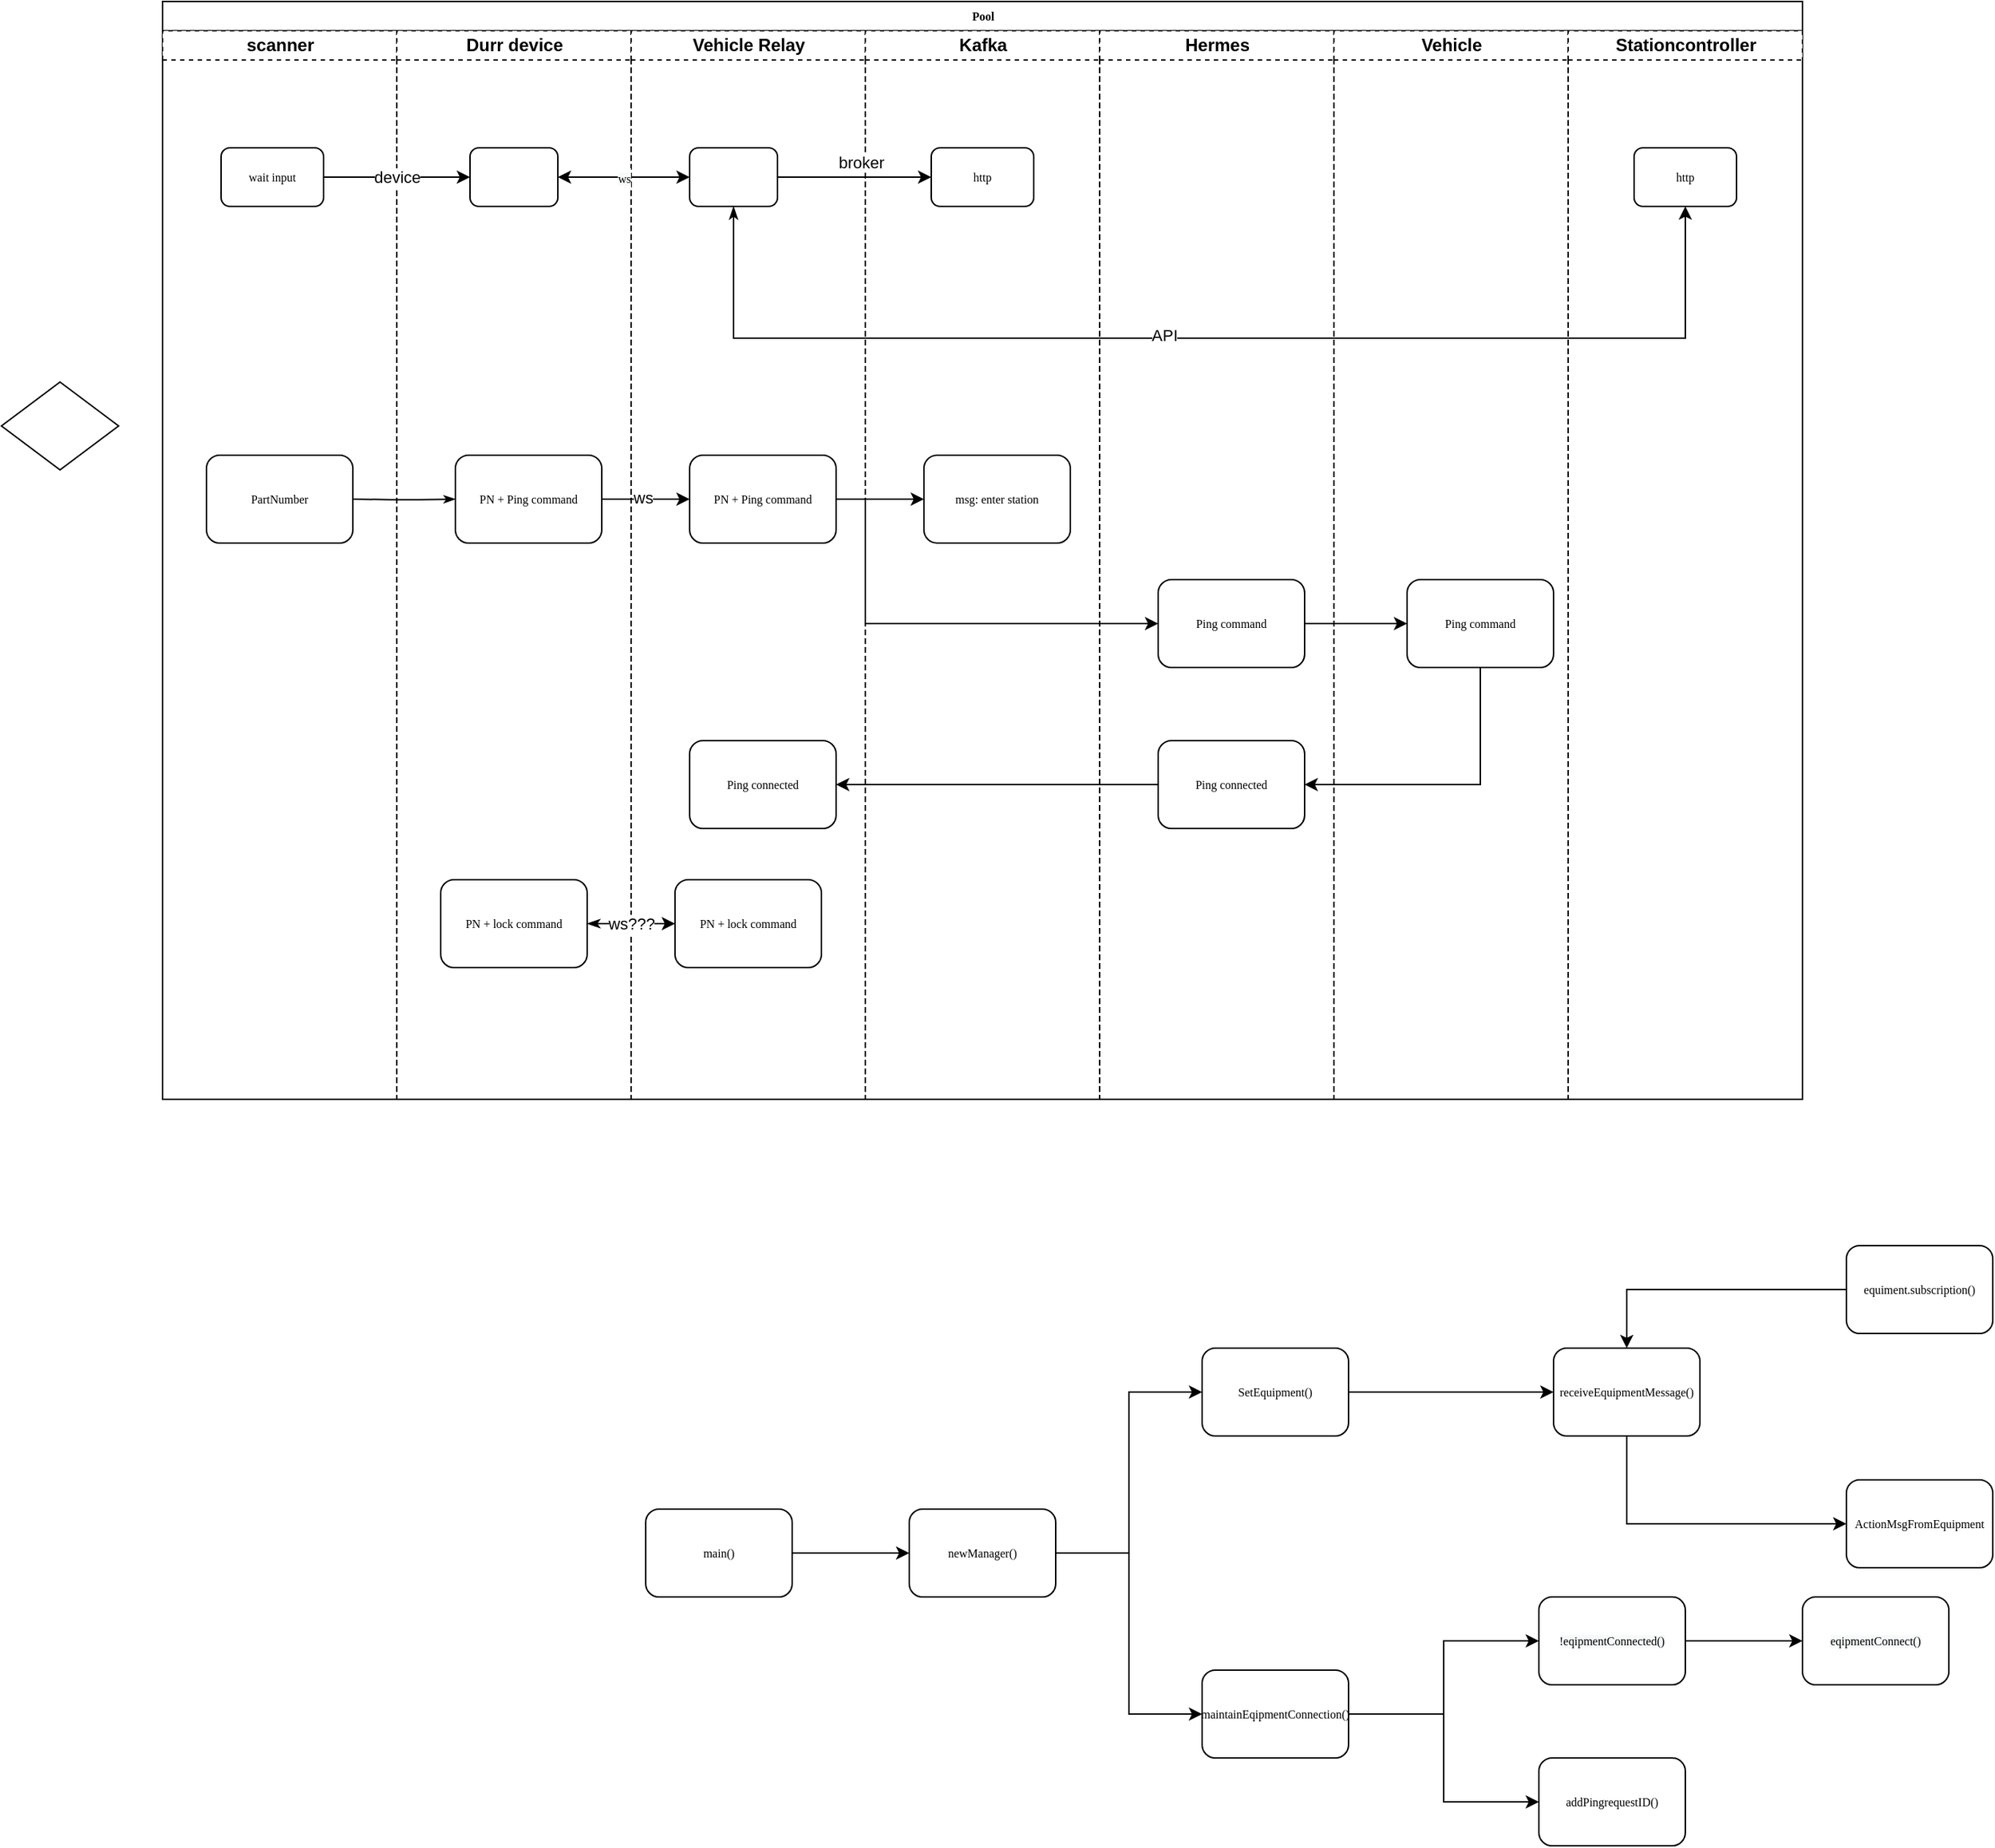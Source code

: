 <mxfile version="20.6.0" type="github">
  <diagram name="Page-1" id="74e2e168-ea6b-b213-b513-2b3c1d86103e">
    <mxGraphModel dx="2197" dy="703" grid="1" gridSize="10" guides="1" tooltips="1" connect="1" arrows="1" fold="1" page="1" pageScale="1" pageWidth="1100" pageHeight="850" background="none" math="0" shadow="0">
      <root>
        <mxCell id="0" />
        <mxCell id="1" parent="0" />
        <mxCell id="77e6c97f196da883-1" value="Pool" style="swimlane;html=1;childLayout=stackLayout;startSize=20;rounded=0;shadow=0;labelBackgroundColor=none;strokeWidth=1;fontFamily=Verdana;fontSize=8;align=center;" parent="1" vertex="1">
          <mxGeometry x="10" y="30" width="1120" height="750" as="geometry" />
        </mxCell>
        <mxCell id="77e6c97f196da883-2" value="scanner" style="swimlane;html=1;startSize=20;dashed=1;" parent="77e6c97f196da883-1" vertex="1">
          <mxGeometry y="20" width="160" height="730" as="geometry" />
        </mxCell>
        <mxCell id="gojBhNu8-mffjnpDz7BF-5" value="PartNumber" style="rounded=1;whiteSpace=wrap;html=1;shadow=0;labelBackgroundColor=none;strokeWidth=1;fontFamily=Verdana;fontSize=8;align=center;" vertex="1" parent="77e6c97f196da883-2">
          <mxGeometry x="30" y="290" width="100" height="60" as="geometry" />
        </mxCell>
        <mxCell id="gojBhNu8-mffjnpDz7BF-18" value="wait input" style="rounded=1;whiteSpace=wrap;html=1;shadow=0;labelBackgroundColor=none;strokeWidth=1;fontFamily=Verdana;fontSize=8;align=center;" vertex="1" parent="77e6c97f196da883-2">
          <mxGeometry x="40" y="80" width="70" height="40" as="geometry" />
        </mxCell>
        <mxCell id="77e6c97f196da883-3" value="Durr device" style="swimlane;html=1;startSize=20;dashed=1;" parent="77e6c97f196da883-1" vertex="1">
          <mxGeometry x="160" y="20" width="160" height="730" as="geometry" />
        </mxCell>
        <mxCell id="77e6c97f196da883-11" value="PN + Ping command" style="rounded=1;whiteSpace=wrap;html=1;shadow=0;labelBackgroundColor=none;strokeWidth=1;fontFamily=Verdana;fontSize=8;align=center;" parent="77e6c97f196da883-3" vertex="1">
          <mxGeometry x="40" y="290" width="100" height="60" as="geometry" />
        </mxCell>
        <mxCell id="gojBhNu8-mffjnpDz7BF-17" value="" style="rounded=1;whiteSpace=wrap;html=1;shadow=0;labelBackgroundColor=none;strokeWidth=1;fontFamily=Verdana;fontSize=8;align=center;" vertex="1" parent="77e6c97f196da883-3">
          <mxGeometry x="50" y="80" width="60" height="40" as="geometry" />
        </mxCell>
        <mxCell id="gojBhNu8-mffjnpDz7BF-32" value="PN + lock command" style="rounded=1;whiteSpace=wrap;html=1;shadow=0;labelBackgroundColor=none;strokeWidth=1;fontFamily=Verdana;fontSize=8;align=center;" vertex="1" parent="77e6c97f196da883-3">
          <mxGeometry x="30" y="580" width="100" height="60" as="geometry" />
        </mxCell>
        <mxCell id="77e6c97f196da883-4" value="Vehicle Relay" style="swimlane;html=1;startSize=20;dashed=1;" parent="77e6c97f196da883-1" vertex="1">
          <mxGeometry x="320" y="20" width="160" height="730" as="geometry" />
        </mxCell>
        <mxCell id="gojBhNu8-mffjnpDz7BF-3" value="PN + Ping command" style="rounded=1;whiteSpace=wrap;html=1;shadow=0;labelBackgroundColor=none;strokeWidth=1;fontFamily=Verdana;fontSize=8;align=center;" vertex="1" parent="77e6c97f196da883-4">
          <mxGeometry x="40" y="290" width="100" height="60" as="geometry" />
        </mxCell>
        <mxCell id="gojBhNu8-mffjnpDz7BF-14" value="Ping connected" style="rounded=1;whiteSpace=wrap;html=1;shadow=0;labelBackgroundColor=none;strokeWidth=1;fontFamily=Verdana;fontSize=8;align=center;" vertex="1" parent="77e6c97f196da883-4">
          <mxGeometry x="40" y="485" width="100" height="60" as="geometry" />
        </mxCell>
        <mxCell id="gojBhNu8-mffjnpDz7BF-20" value="" style="rounded=1;whiteSpace=wrap;html=1;shadow=0;labelBackgroundColor=none;strokeWidth=1;fontFamily=Verdana;fontSize=8;align=center;" vertex="1" parent="77e6c97f196da883-4">
          <mxGeometry x="40" y="80" width="60" height="40" as="geometry" />
        </mxCell>
        <mxCell id="gojBhNu8-mffjnpDz7BF-38" value="PN + lock command" style="rounded=1;whiteSpace=wrap;html=1;shadow=0;labelBackgroundColor=none;strokeWidth=1;fontFamily=Verdana;fontSize=8;align=center;" vertex="1" parent="77e6c97f196da883-4">
          <mxGeometry x="30" y="580" width="100" height="60" as="geometry" />
        </mxCell>
        <mxCell id="77e6c97f196da883-5" value="Kafka" style="swimlane;html=1;startSize=20;dashed=1;" parent="77e6c97f196da883-1" vertex="1">
          <mxGeometry x="480" y="20" width="160" height="730" as="geometry" />
        </mxCell>
        <mxCell id="gojBhNu8-mffjnpDz7BF-2" value="msg: enter station" style="rounded=1;whiteSpace=wrap;html=1;shadow=0;labelBackgroundColor=none;strokeWidth=1;fontFamily=Verdana;fontSize=8;align=center;" vertex="1" parent="77e6c97f196da883-5">
          <mxGeometry x="40" y="290" width="100" height="60" as="geometry" />
        </mxCell>
        <mxCell id="gojBhNu8-mffjnpDz7BF-22" value="http" style="rounded=1;whiteSpace=wrap;html=1;shadow=0;labelBackgroundColor=none;strokeWidth=1;fontFamily=Verdana;fontSize=8;align=center;" vertex="1" parent="77e6c97f196da883-5">
          <mxGeometry x="45" y="80" width="70" height="40" as="geometry" />
        </mxCell>
        <mxCell id="77e6c97f196da883-26" style="edgeStyle=orthogonalEdgeStyle;rounded=1;html=1;labelBackgroundColor=none;startArrow=none;startFill=0;startSize=5;endArrow=classicThin;endFill=1;endSize=5;jettySize=auto;orthogonalLoop=1;strokeWidth=1;fontFamily=Verdana;fontSize=8" parent="77e6c97f196da883-1" target="77e6c97f196da883-11" edge="1">
          <mxGeometry relative="1" as="geometry">
            <mxPoint x="130" y="340" as="sourcePoint" />
          </mxGeometry>
        </mxCell>
        <mxCell id="gojBhNu8-mffjnpDz7BF-6" style="edgeStyle=orthogonalEdgeStyle;rounded=0;orthogonalLoop=1;jettySize=auto;html=1;exitX=1;exitY=0.5;exitDx=0;exitDy=0;entryX=0;entryY=0.5;entryDx=0;entryDy=0;" edge="1" parent="77e6c97f196da883-1" source="77e6c97f196da883-11" target="gojBhNu8-mffjnpDz7BF-3">
          <mxGeometry relative="1" as="geometry" />
        </mxCell>
        <mxCell id="gojBhNu8-mffjnpDz7BF-33" value="ws" style="edgeLabel;html=1;align=center;verticalAlign=middle;resizable=0;points=[];" vertex="1" connectable="0" parent="gojBhNu8-mffjnpDz7BF-6">
          <mxGeometry x="-0.06" y="1" relative="1" as="geometry">
            <mxPoint as="offset" />
          </mxGeometry>
        </mxCell>
        <mxCell id="gojBhNu8-mffjnpDz7BF-7" style="edgeStyle=orthogonalEdgeStyle;rounded=0;orthogonalLoop=1;jettySize=auto;html=1;exitX=1;exitY=0.5;exitDx=0;exitDy=0;" edge="1" parent="77e6c97f196da883-1" source="gojBhNu8-mffjnpDz7BF-3" target="gojBhNu8-mffjnpDz7BF-2">
          <mxGeometry relative="1" as="geometry" />
        </mxCell>
        <mxCell id="gojBhNu8-mffjnpDz7BF-9" style="edgeStyle=orthogonalEdgeStyle;rounded=0;orthogonalLoop=1;jettySize=auto;html=1;exitX=1;exitY=0.5;exitDx=0;exitDy=0;entryX=0;entryY=0.5;entryDx=0;entryDy=0;" edge="1" parent="77e6c97f196da883-1" source="gojBhNu8-mffjnpDz7BF-3" target="gojBhNu8-mffjnpDz7BF-8">
          <mxGeometry relative="1" as="geometry">
            <Array as="points">
              <mxPoint x="480" y="340" />
              <mxPoint x="480" y="425" />
            </Array>
          </mxGeometry>
        </mxCell>
        <mxCell id="gojBhNu8-mffjnpDz7BF-12" style="edgeStyle=orthogonalEdgeStyle;rounded=0;orthogonalLoop=1;jettySize=auto;html=1;entryX=0;entryY=0.5;entryDx=0;entryDy=0;" edge="1" parent="77e6c97f196da883-1" source="gojBhNu8-mffjnpDz7BF-8" target="gojBhNu8-mffjnpDz7BF-11">
          <mxGeometry relative="1" as="geometry" />
        </mxCell>
        <mxCell id="gojBhNu8-mffjnpDz7BF-15" style="edgeStyle=orthogonalEdgeStyle;rounded=0;orthogonalLoop=1;jettySize=auto;html=1;entryX=1;entryY=0.5;entryDx=0;entryDy=0;" edge="1" parent="77e6c97f196da883-1" source="gojBhNu8-mffjnpDz7BF-11" target="gojBhNu8-mffjnpDz7BF-13">
          <mxGeometry relative="1" as="geometry">
            <Array as="points">
              <mxPoint x="900" y="535" />
            </Array>
          </mxGeometry>
        </mxCell>
        <mxCell id="gojBhNu8-mffjnpDz7BF-16" style="edgeStyle=orthogonalEdgeStyle;rounded=0;orthogonalLoop=1;jettySize=auto;html=1;entryX=1;entryY=0.5;entryDx=0;entryDy=0;" edge="1" parent="77e6c97f196da883-1" source="gojBhNu8-mffjnpDz7BF-13" target="gojBhNu8-mffjnpDz7BF-14">
          <mxGeometry relative="1" as="geometry" />
        </mxCell>
        <mxCell id="77e6c97f196da883-6" value="Hermes" style="swimlane;html=1;startSize=20;dashed=1;" parent="77e6c97f196da883-1" vertex="1">
          <mxGeometry x="640" y="20" width="160" height="730" as="geometry">
            <mxRectangle x="640" y="20" width="40" height="730" as="alternateBounds" />
          </mxGeometry>
        </mxCell>
        <mxCell id="gojBhNu8-mffjnpDz7BF-8" value="Ping command" style="rounded=1;whiteSpace=wrap;html=1;shadow=0;labelBackgroundColor=none;strokeWidth=1;fontFamily=Verdana;fontSize=8;align=center;" vertex="1" parent="77e6c97f196da883-6">
          <mxGeometry x="40" y="375" width="100" height="60" as="geometry" />
        </mxCell>
        <mxCell id="gojBhNu8-mffjnpDz7BF-13" value="Ping connected" style="rounded=1;whiteSpace=wrap;html=1;shadow=0;labelBackgroundColor=none;strokeWidth=1;fontFamily=Verdana;fontSize=8;align=center;" vertex="1" parent="77e6c97f196da883-6">
          <mxGeometry x="40" y="485" width="100" height="60" as="geometry" />
        </mxCell>
        <mxCell id="77e6c97f196da883-7" value="Vehicle" style="swimlane;html=1;startSize=20;dashed=1;" parent="77e6c97f196da883-1" vertex="1">
          <mxGeometry x="800" y="20" width="160" height="730" as="geometry" />
        </mxCell>
        <mxCell id="gojBhNu8-mffjnpDz7BF-11" value="Ping command" style="rounded=1;whiteSpace=wrap;html=1;shadow=0;labelBackgroundColor=none;strokeWidth=1;fontFamily=Verdana;fontSize=8;align=center;" vertex="1" parent="77e6c97f196da883-7">
          <mxGeometry x="50" y="375" width="100" height="60" as="geometry" />
        </mxCell>
        <mxCell id="gojBhNu8-mffjnpDz7BF-19" value="device" style="edgeStyle=orthogonalEdgeStyle;rounded=0;orthogonalLoop=1;jettySize=auto;html=1;exitX=1;exitY=0.5;exitDx=0;exitDy=0;entryX=0;entryY=0.5;entryDx=0;entryDy=0;" edge="1" parent="77e6c97f196da883-1" source="gojBhNu8-mffjnpDz7BF-18" target="gojBhNu8-mffjnpDz7BF-17">
          <mxGeometry relative="1" as="geometry" />
        </mxCell>
        <mxCell id="gojBhNu8-mffjnpDz7BF-21" value="&lt;span style=&quot;font-family: Verdana; font-size: 8px; background-color: rgb(248, 249, 250);&quot;&gt;ws&lt;/span&gt;" style="edgeStyle=orthogonalEdgeStyle;rounded=0;orthogonalLoop=1;jettySize=auto;html=1;entryX=1;entryY=0.5;entryDx=0;entryDy=0;startArrow=classic;startFill=1;" edge="1" parent="77e6c97f196da883-1" source="gojBhNu8-mffjnpDz7BF-20" target="gojBhNu8-mffjnpDz7BF-17">
          <mxGeometry relative="1" as="geometry" />
        </mxCell>
        <mxCell id="gojBhNu8-mffjnpDz7BF-28" style="edgeStyle=orthogonalEdgeStyle;rounded=0;orthogonalLoop=1;jettySize=auto;html=1;exitX=1;exitY=0.5;exitDx=0;exitDy=0;" edge="1" parent="77e6c97f196da883-1" source="gojBhNu8-mffjnpDz7BF-20" target="gojBhNu8-mffjnpDz7BF-22">
          <mxGeometry relative="1" as="geometry" />
        </mxCell>
        <mxCell id="gojBhNu8-mffjnpDz7BF-31" value="broker" style="edgeLabel;html=1;align=center;verticalAlign=middle;resizable=0;points=[];" vertex="1" connectable="0" parent="gojBhNu8-mffjnpDz7BF-28">
          <mxGeometry x="0.2" y="3" relative="1" as="geometry">
            <mxPoint x="-6" y="-7" as="offset" />
          </mxGeometry>
        </mxCell>
        <mxCell id="gojBhNu8-mffjnpDz7BF-39" value="ws???" style="edgeStyle=orthogonalEdgeStyle;rounded=0;orthogonalLoop=1;jettySize=auto;html=1;entryX=0;entryY=0.5;entryDx=0;entryDy=0;startArrow=classicThin;startFill=1;" edge="1" parent="77e6c97f196da883-1" source="gojBhNu8-mffjnpDz7BF-32" target="gojBhNu8-mffjnpDz7BF-38">
          <mxGeometry relative="1" as="geometry" />
        </mxCell>
        <mxCell id="77e6c97f196da883-16" value="" style="rhombus;whiteSpace=wrap;html=1;rounded=0;shadow=0;labelBackgroundColor=none;strokeWidth=1;fontFamily=Verdana;fontSize=8;align=center;" parent="1" vertex="1">
          <mxGeometry x="-100" y="290" width="80" height="60" as="geometry" />
        </mxCell>
        <mxCell id="gojBhNu8-mffjnpDz7BF-25" value="Stationcontroller" style="swimlane;html=1;startSize=20;dashed=1;" vertex="1" parent="1">
          <mxGeometry x="970" y="50" width="160" height="730" as="geometry" />
        </mxCell>
        <mxCell id="gojBhNu8-mffjnpDz7BF-27" value="http" style="rounded=1;whiteSpace=wrap;html=1;shadow=0;labelBackgroundColor=none;strokeWidth=1;fontFamily=Verdana;fontSize=8;align=center;" vertex="1" parent="gojBhNu8-mffjnpDz7BF-25">
          <mxGeometry x="45" y="80" width="70" height="40" as="geometry" />
        </mxCell>
        <mxCell id="gojBhNu8-mffjnpDz7BF-29" style="edgeStyle=orthogonalEdgeStyle;rounded=0;orthogonalLoop=1;jettySize=auto;html=1;exitX=0.5;exitY=1;exitDx=0;exitDy=0;entryX=0.5;entryY=1;entryDx=0;entryDy=0;startArrow=classicThin;startFill=1;" edge="1" parent="1" source="gojBhNu8-mffjnpDz7BF-20" target="gojBhNu8-mffjnpDz7BF-27">
          <mxGeometry relative="1" as="geometry">
            <Array as="points">
              <mxPoint x="400" y="260" />
              <mxPoint x="1050" y="260" />
            </Array>
          </mxGeometry>
        </mxCell>
        <mxCell id="gojBhNu8-mffjnpDz7BF-30" value="API" style="edgeLabel;html=1;align=center;verticalAlign=middle;resizable=0;points=[];" vertex="1" connectable="0" parent="gojBhNu8-mffjnpDz7BF-29">
          <mxGeometry x="-0.076" y="2" relative="1" as="geometry">
            <mxPoint as="offset" />
          </mxGeometry>
        </mxCell>
        <mxCell id="gojBhNu8-mffjnpDz7BF-42" style="edgeStyle=orthogonalEdgeStyle;rounded=0;orthogonalLoop=1;jettySize=auto;html=1;entryX=0;entryY=0.5;entryDx=0;entryDy=0;startArrow=none;startFill=0;" edge="1" parent="1" source="gojBhNu8-mffjnpDz7BF-40" target="gojBhNu8-mffjnpDz7BF-41">
          <mxGeometry relative="1" as="geometry" />
        </mxCell>
        <mxCell id="gojBhNu8-mffjnpDz7BF-40" value="main()" style="rounded=1;whiteSpace=wrap;html=1;shadow=0;labelBackgroundColor=none;strokeWidth=1;fontFamily=Verdana;fontSize=8;align=center;" vertex="1" parent="1">
          <mxGeometry x="340" y="1060" width="100" height="60" as="geometry" />
        </mxCell>
        <mxCell id="gojBhNu8-mffjnpDz7BF-48" style="edgeStyle=orthogonalEdgeStyle;rounded=0;orthogonalLoop=1;jettySize=auto;html=1;entryX=0;entryY=0.5;entryDx=0;entryDy=0;startArrow=none;startFill=0;" edge="1" parent="1" source="gojBhNu8-mffjnpDz7BF-41" target="gojBhNu8-mffjnpDz7BF-45">
          <mxGeometry relative="1" as="geometry" />
        </mxCell>
        <mxCell id="gojBhNu8-mffjnpDz7BF-49" style="edgeStyle=orthogonalEdgeStyle;rounded=0;orthogonalLoop=1;jettySize=auto;html=1;exitX=1;exitY=0.5;exitDx=0;exitDy=0;entryX=0;entryY=0.5;entryDx=0;entryDy=0;startArrow=none;startFill=0;" edge="1" parent="1" source="gojBhNu8-mffjnpDz7BF-41" target="gojBhNu8-mffjnpDz7BF-43">
          <mxGeometry relative="1" as="geometry" />
        </mxCell>
        <mxCell id="gojBhNu8-mffjnpDz7BF-41" value="newManager()" style="rounded=1;whiteSpace=wrap;html=1;shadow=0;labelBackgroundColor=none;strokeWidth=1;fontFamily=Verdana;fontSize=8;align=center;" vertex="1" parent="1">
          <mxGeometry x="520" y="1060" width="100" height="60" as="geometry" />
        </mxCell>
        <mxCell id="gojBhNu8-mffjnpDz7BF-56" value="" style="edgeStyle=orthogonalEdgeStyle;rounded=0;orthogonalLoop=1;jettySize=auto;html=1;startArrow=none;startFill=0;" edge="1" parent="1" source="gojBhNu8-mffjnpDz7BF-43" target="gojBhNu8-mffjnpDz7BF-55">
          <mxGeometry relative="1" as="geometry" />
        </mxCell>
        <mxCell id="gojBhNu8-mffjnpDz7BF-60" value="" style="edgeStyle=orthogonalEdgeStyle;rounded=0;orthogonalLoop=1;jettySize=auto;html=1;startArrow=none;startFill=0;" edge="1" parent="1" source="gojBhNu8-mffjnpDz7BF-43" target="gojBhNu8-mffjnpDz7BF-59">
          <mxGeometry relative="1" as="geometry" />
        </mxCell>
        <mxCell id="gojBhNu8-mffjnpDz7BF-43" value="maintainEqipmentConnection()" style="rounded=1;whiteSpace=wrap;html=1;shadow=0;labelBackgroundColor=none;strokeWidth=1;fontFamily=Verdana;fontSize=8;align=center;" vertex="1" parent="1">
          <mxGeometry x="720" y="1170" width="100" height="60" as="geometry" />
        </mxCell>
        <mxCell id="gojBhNu8-mffjnpDz7BF-50" style="edgeStyle=orthogonalEdgeStyle;rounded=0;orthogonalLoop=1;jettySize=auto;html=1;entryX=0;entryY=0.5;entryDx=0;entryDy=0;startArrow=none;startFill=0;" edge="1" parent="1" source="gojBhNu8-mffjnpDz7BF-45" target="gojBhNu8-mffjnpDz7BF-47">
          <mxGeometry relative="1" as="geometry" />
        </mxCell>
        <mxCell id="gojBhNu8-mffjnpDz7BF-45" value="SetEquipment()" style="rounded=1;whiteSpace=wrap;html=1;shadow=0;labelBackgroundColor=none;strokeWidth=1;fontFamily=Verdana;fontSize=8;align=center;" vertex="1" parent="1">
          <mxGeometry x="720" y="950" width="100" height="60" as="geometry" />
        </mxCell>
        <mxCell id="gojBhNu8-mffjnpDz7BF-52" value="" style="edgeStyle=orthogonalEdgeStyle;rounded=0;orthogonalLoop=1;jettySize=auto;html=1;startArrow=none;startFill=0;" edge="1" parent="1" source="gojBhNu8-mffjnpDz7BF-47" target="gojBhNu8-mffjnpDz7BF-51">
          <mxGeometry relative="1" as="geometry">
            <Array as="points">
              <mxPoint x="1010" y="1070" />
            </Array>
          </mxGeometry>
        </mxCell>
        <mxCell id="gojBhNu8-mffjnpDz7BF-47" value="receiveEquipmentMessage()" style="rounded=1;whiteSpace=wrap;html=1;shadow=0;labelBackgroundColor=none;strokeWidth=1;fontFamily=Verdana;fontSize=8;align=center;" vertex="1" parent="1">
          <mxGeometry x="960" y="950" width="100" height="60" as="geometry" />
        </mxCell>
        <mxCell id="gojBhNu8-mffjnpDz7BF-51" value="ActionMsgFromEquipment" style="rounded=1;whiteSpace=wrap;html=1;shadow=0;labelBackgroundColor=none;strokeWidth=1;fontFamily=Verdana;fontSize=8;align=center;" vertex="1" parent="1">
          <mxGeometry x="1160" y="1040" width="100" height="60" as="geometry" />
        </mxCell>
        <mxCell id="gojBhNu8-mffjnpDz7BF-54" style="edgeStyle=orthogonalEdgeStyle;rounded=0;orthogonalLoop=1;jettySize=auto;html=1;entryX=0.5;entryY=0;entryDx=0;entryDy=0;startArrow=none;startFill=0;" edge="1" parent="1" source="gojBhNu8-mffjnpDz7BF-53" target="gojBhNu8-mffjnpDz7BF-47">
          <mxGeometry relative="1" as="geometry" />
        </mxCell>
        <mxCell id="gojBhNu8-mffjnpDz7BF-53" value="equiment.subscription()" style="rounded=1;whiteSpace=wrap;html=1;shadow=0;labelBackgroundColor=none;strokeWidth=1;fontFamily=Verdana;fontSize=8;align=center;" vertex="1" parent="1">
          <mxGeometry x="1160" y="880" width="100" height="60" as="geometry" />
        </mxCell>
        <mxCell id="gojBhNu8-mffjnpDz7BF-58" style="edgeStyle=orthogonalEdgeStyle;rounded=0;orthogonalLoop=1;jettySize=auto;html=1;exitX=1;exitY=0.5;exitDx=0;exitDy=0;entryX=0;entryY=0.5;entryDx=0;entryDy=0;startArrow=none;startFill=0;" edge="1" parent="1" source="gojBhNu8-mffjnpDz7BF-55" target="gojBhNu8-mffjnpDz7BF-57">
          <mxGeometry relative="1" as="geometry" />
        </mxCell>
        <mxCell id="gojBhNu8-mffjnpDz7BF-55" value="&lt;span style=&quot;color: rgb(0, 0, 0); font-family: Verdana; font-size: 8px; font-style: normal; font-variant-ligatures: normal; font-variant-caps: normal; font-weight: 400; letter-spacing: normal; orphans: 2; text-align: center; text-indent: 0px; text-transform: none; widows: 2; word-spacing: 0px; -webkit-text-stroke-width: 0px; background-color: rgb(248, 249, 250); text-decoration-thickness: initial; text-decoration-style: initial; text-decoration-color: initial; float: none; display: inline !important;&quot;&gt;!eqipmentConnected()&lt;/span&gt;" style="rounded=1;whiteSpace=wrap;html=1;shadow=0;labelBackgroundColor=none;strokeWidth=1;fontFamily=Verdana;fontSize=8;align=center;" vertex="1" parent="1">
          <mxGeometry x="950" y="1120" width="100" height="60" as="geometry" />
        </mxCell>
        <mxCell id="gojBhNu8-mffjnpDz7BF-57" value="&lt;span style=&quot;color: rgb(0, 0, 0); font-family: Verdana; font-size: 8px; font-style: normal; font-variant-ligatures: normal; font-variant-caps: normal; font-weight: 400; letter-spacing: normal; orphans: 2; text-align: center; text-indent: 0px; text-transform: none; widows: 2; word-spacing: 0px; -webkit-text-stroke-width: 0px; background-color: rgb(248, 249, 250); text-decoration-thickness: initial; text-decoration-style: initial; text-decoration-color: initial; float: none; display: inline !important;&quot;&gt;eqipmentConnect()&lt;/span&gt;" style="rounded=1;whiteSpace=wrap;html=1;shadow=0;labelBackgroundColor=none;strokeWidth=1;fontFamily=Verdana;fontSize=8;align=center;" vertex="1" parent="1">
          <mxGeometry x="1130" y="1120" width="100" height="60" as="geometry" />
        </mxCell>
        <mxCell id="gojBhNu8-mffjnpDz7BF-59" value="addPingrequestID()" style="rounded=1;whiteSpace=wrap;html=1;shadow=0;labelBackgroundColor=none;strokeWidth=1;fontFamily=Verdana;fontSize=8;align=center;" vertex="1" parent="1">
          <mxGeometry x="950" y="1230" width="100" height="60" as="geometry" />
        </mxCell>
      </root>
    </mxGraphModel>
  </diagram>
</mxfile>
